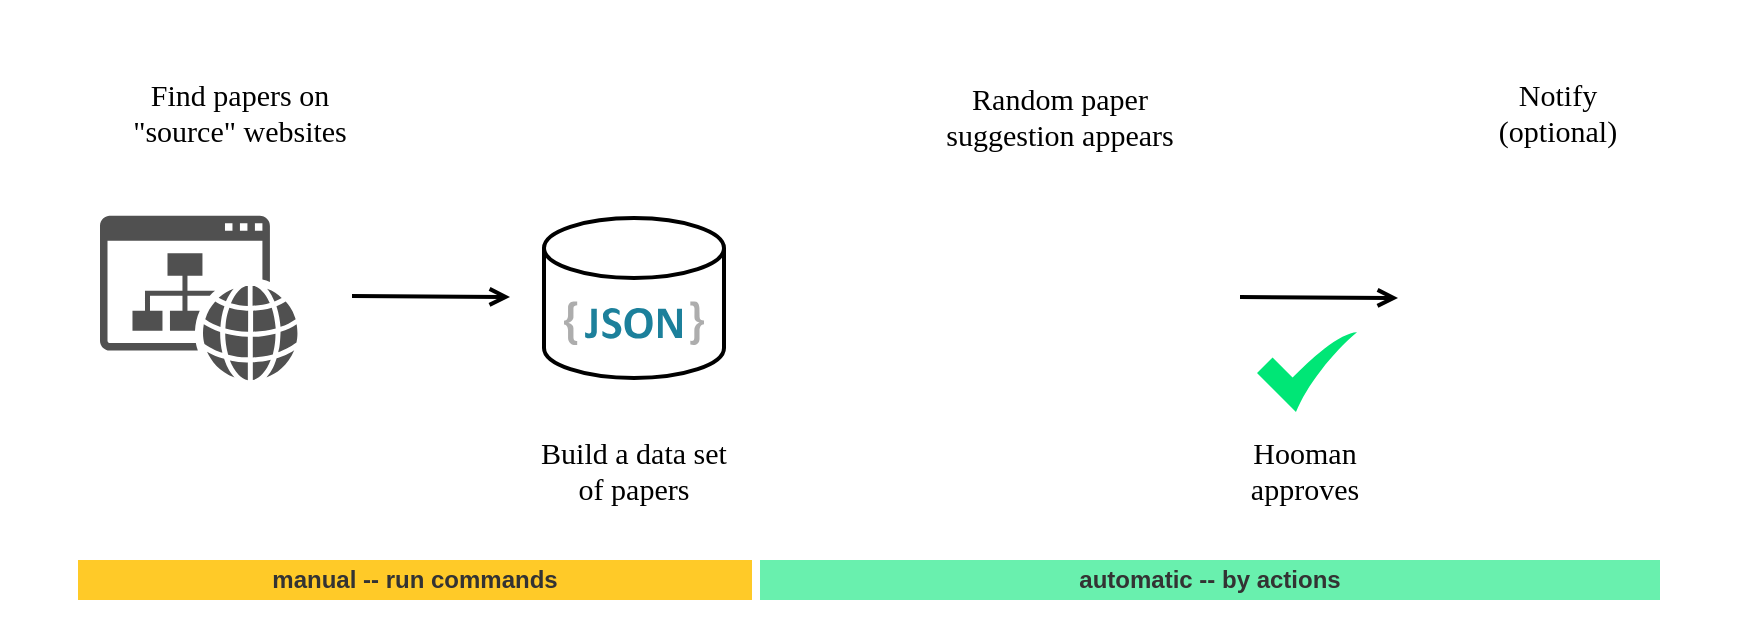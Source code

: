<mxfile version="21.1.5" type="device">
  <diagram name="Page-1" id="bRhJk8HzBOOXPFuxm7CE">
    <mxGraphModel dx="1233" dy="963" grid="1" gridSize="10" guides="1" tooltips="1" connect="1" arrows="1" fold="1" page="1" pageScale="1" pageWidth="850" pageHeight="1100" math="0" shadow="0">
      <root>
        <mxCell id="0" />
        <mxCell id="1" parent="0" />
        <mxCell id="OB-dxN5LZebSLA3xzodv-38" value="" style="rounded=0;whiteSpace=wrap;html=1;labelBackgroundColor=#FFFFFF;labelBorderColor=default;strokeWidth=2;strokeColor=none;" parent="1" vertex="1">
          <mxGeometry x="100" y="140" width="870" height="320" as="geometry" />
        </mxCell>
        <mxCell id="OB-dxN5LZebSLA3xzodv-2" value="" style="endArrow=open;html=1;rounded=0;strokeWidth=2;endFill=0;" parent="1" edge="1">
          <mxGeometry width="50" height="50" relative="1" as="geometry">
            <mxPoint x="276" y="288" as="sourcePoint" />
            <mxPoint x="355" y="288.5" as="targetPoint" />
          </mxGeometry>
        </mxCell>
        <mxCell id="OB-dxN5LZebSLA3xzodv-16" value="" style="shape=image;html=1;verticalAlign=top;verticalLabelPosition=bottom;labelBackgroundColor=#ffffff;imageAspect=0;aspect=fixed;image=https://cdn4.iconfinder.com/data/icons/48-bubbles/48/12.File-128.png" parent="1" vertex="1">
          <mxGeometry x="600" y="255" width="68" height="68" as="geometry" />
        </mxCell>
        <mxCell id="OB-dxN5LZebSLA3xzodv-19" value="" style="shape=image;html=1;verticalAlign=top;verticalLabelPosition=bottom;labelBackgroundColor=#ffffff;imageAspect=0;aspect=fixed;image=https://cdn2.iconfinder.com/data/icons/essential-web-1-1/50/control-shuffle-mix-random-drag-128.png" parent="1" vertex="1">
          <mxGeometry x="497" y="260" width="58" height="58" as="geometry" />
        </mxCell>
        <mxCell id="OB-dxN5LZebSLA3xzodv-27" value="" style="sketch=0;pointerEvents=1;shadow=0;dashed=0;html=1;strokeColor=none;fillColor=#505050;labelPosition=center;verticalLabelPosition=bottom;verticalAlign=top;outlineConnect=0;align=center;shape=mxgraph.office.concepts.website;" parent="1" vertex="1">
          <mxGeometry x="150" y="247.89" width="99" height="82.22" as="geometry" />
        </mxCell>
        <mxCell id="OB-dxN5LZebSLA3xzodv-28" value="Find papers on &lt;br&gt;&quot;source&quot; websites" style="text;html=1;strokeColor=none;fillColor=none;align=center;verticalAlign=middle;whiteSpace=wrap;rounded=0;fontFamily=Tahoma;fontSize=15;" parent="1" vertex="1">
          <mxGeometry x="150" y="181" width="140" height="30" as="geometry" />
        </mxCell>
        <mxCell id="OB-dxN5LZebSLA3xzodv-29" value="Build a data set &lt;br&gt;of papers" style="text;html=1;strokeColor=none;fillColor=none;align=center;verticalAlign=middle;whiteSpace=wrap;rounded=0;fontFamily=Tahoma;fontSize=15;" parent="1" vertex="1">
          <mxGeometry x="332" y="360" width="170" height="30" as="geometry" />
        </mxCell>
        <mxCell id="OB-dxN5LZebSLA3xzodv-30" value="Random paper &lt;br&gt;suggestion appears" style="text;html=1;strokeColor=none;fillColor=none;align=center;verticalAlign=middle;whiteSpace=wrap;rounded=0;fontFamily=Tahoma;fontSize=15;" parent="1" vertex="1">
          <mxGeometry x="560" y="181" width="140" height="33" as="geometry" />
        </mxCell>
        <mxCell id="OB-dxN5LZebSLA3xzodv-31" value="" style="endArrow=open;html=1;rounded=0;strokeWidth=2;endFill=0;" parent="1" edge="1">
          <mxGeometry width="50" height="50" relative="1" as="geometry">
            <mxPoint x="720" y="288.5" as="sourcePoint" />
            <mxPoint x="799" y="289" as="targetPoint" />
          </mxGeometry>
        </mxCell>
        <mxCell id="OB-dxN5LZebSLA3xzodv-32" value="" style="sketch=0;html=1;aspect=fixed;strokeColor=none;shadow=0;align=center;fillColor=#00E676;verticalAlign=top;labelPosition=center;verticalLabelPosition=bottom;shape=mxgraph.gcp2.check" parent="1" vertex="1">
          <mxGeometry x="728.5" y="306" width="50" height="40" as="geometry" />
        </mxCell>
        <mxCell id="OB-dxN5LZebSLA3xzodv-33" value="Hooman approves" style="text;html=1;strokeColor=none;fillColor=none;align=center;verticalAlign=middle;whiteSpace=wrap;rounded=0;fontFamily=Tahoma;fontSize=15;" parent="1" vertex="1">
          <mxGeometry x="700" y="360" width="105" height="30" as="geometry" />
        </mxCell>
        <mxCell id="OB-dxN5LZebSLA3xzodv-34" value="" style="shape=image;html=1;verticalAlign=top;verticalLabelPosition=bottom;labelBackgroundColor=#ffffff;imageAspect=0;aspect=fixed;image=https://cdn4.iconfinder.com/data/icons/48-bubbles/48/43.Bell-128.png" parent="1" vertex="1">
          <mxGeometry x="850" y="249" width="68" height="68" as="geometry" />
        </mxCell>
        <mxCell id="OB-dxN5LZebSLA3xzodv-37" value="Notify&lt;br&gt;(optional)" style="text;html=1;strokeColor=none;fillColor=none;align=center;verticalAlign=middle;whiteSpace=wrap;rounded=0;fontFamily=Tahoma;fontSize=15;" parent="1" vertex="1">
          <mxGeometry x="849" y="181" width="60" height="30" as="geometry" />
        </mxCell>
        <mxCell id="INSDCjLmlAj5Y4JtULXQ-2" value="manual -- run commands" style="rounded=0;whiteSpace=wrap;html=1;fillColor=#FFCA28;strokeColor=none;fontStyle=1;fontColor=#333;" vertex="1" parent="1">
          <mxGeometry x="139" y="420" width="337" height="20" as="geometry" />
        </mxCell>
        <mxCell id="INSDCjLmlAj5Y4JtULXQ-3" value="automatic -- by actions" style="rounded=0;whiteSpace=wrap;html=1;fillColor=#69F0AE;strokeColor=none;fontColor=#333333;fontStyle=1" vertex="1" parent="1">
          <mxGeometry x="480" y="420" width="450" height="20" as="geometry" />
        </mxCell>
        <mxCell id="OB-dxN5LZebSLA3xzodv-20" value="" style="shape=cylinder3;whiteSpace=wrap;html=1;boundedLbl=1;backgroundOutline=1;size=15;strokeWidth=2;" parent="1" vertex="1">
          <mxGeometry x="372" y="249" width="90" height="80" as="geometry" />
        </mxCell>
        <mxCell id="OB-dxN5LZebSLA3xzodv-15" value="" style="dashed=0;outlineConnect=0;html=1;align=center;labelPosition=center;verticalLabelPosition=bottom;verticalAlign=top;shape=mxgraph.weblogos.json_2;fillColor=none;strokeColor=none;" parent="1" vertex="1">
          <mxGeometry x="382" y="290.63" width="70" height="21.94" as="geometry" />
        </mxCell>
      </root>
    </mxGraphModel>
  </diagram>
</mxfile>
